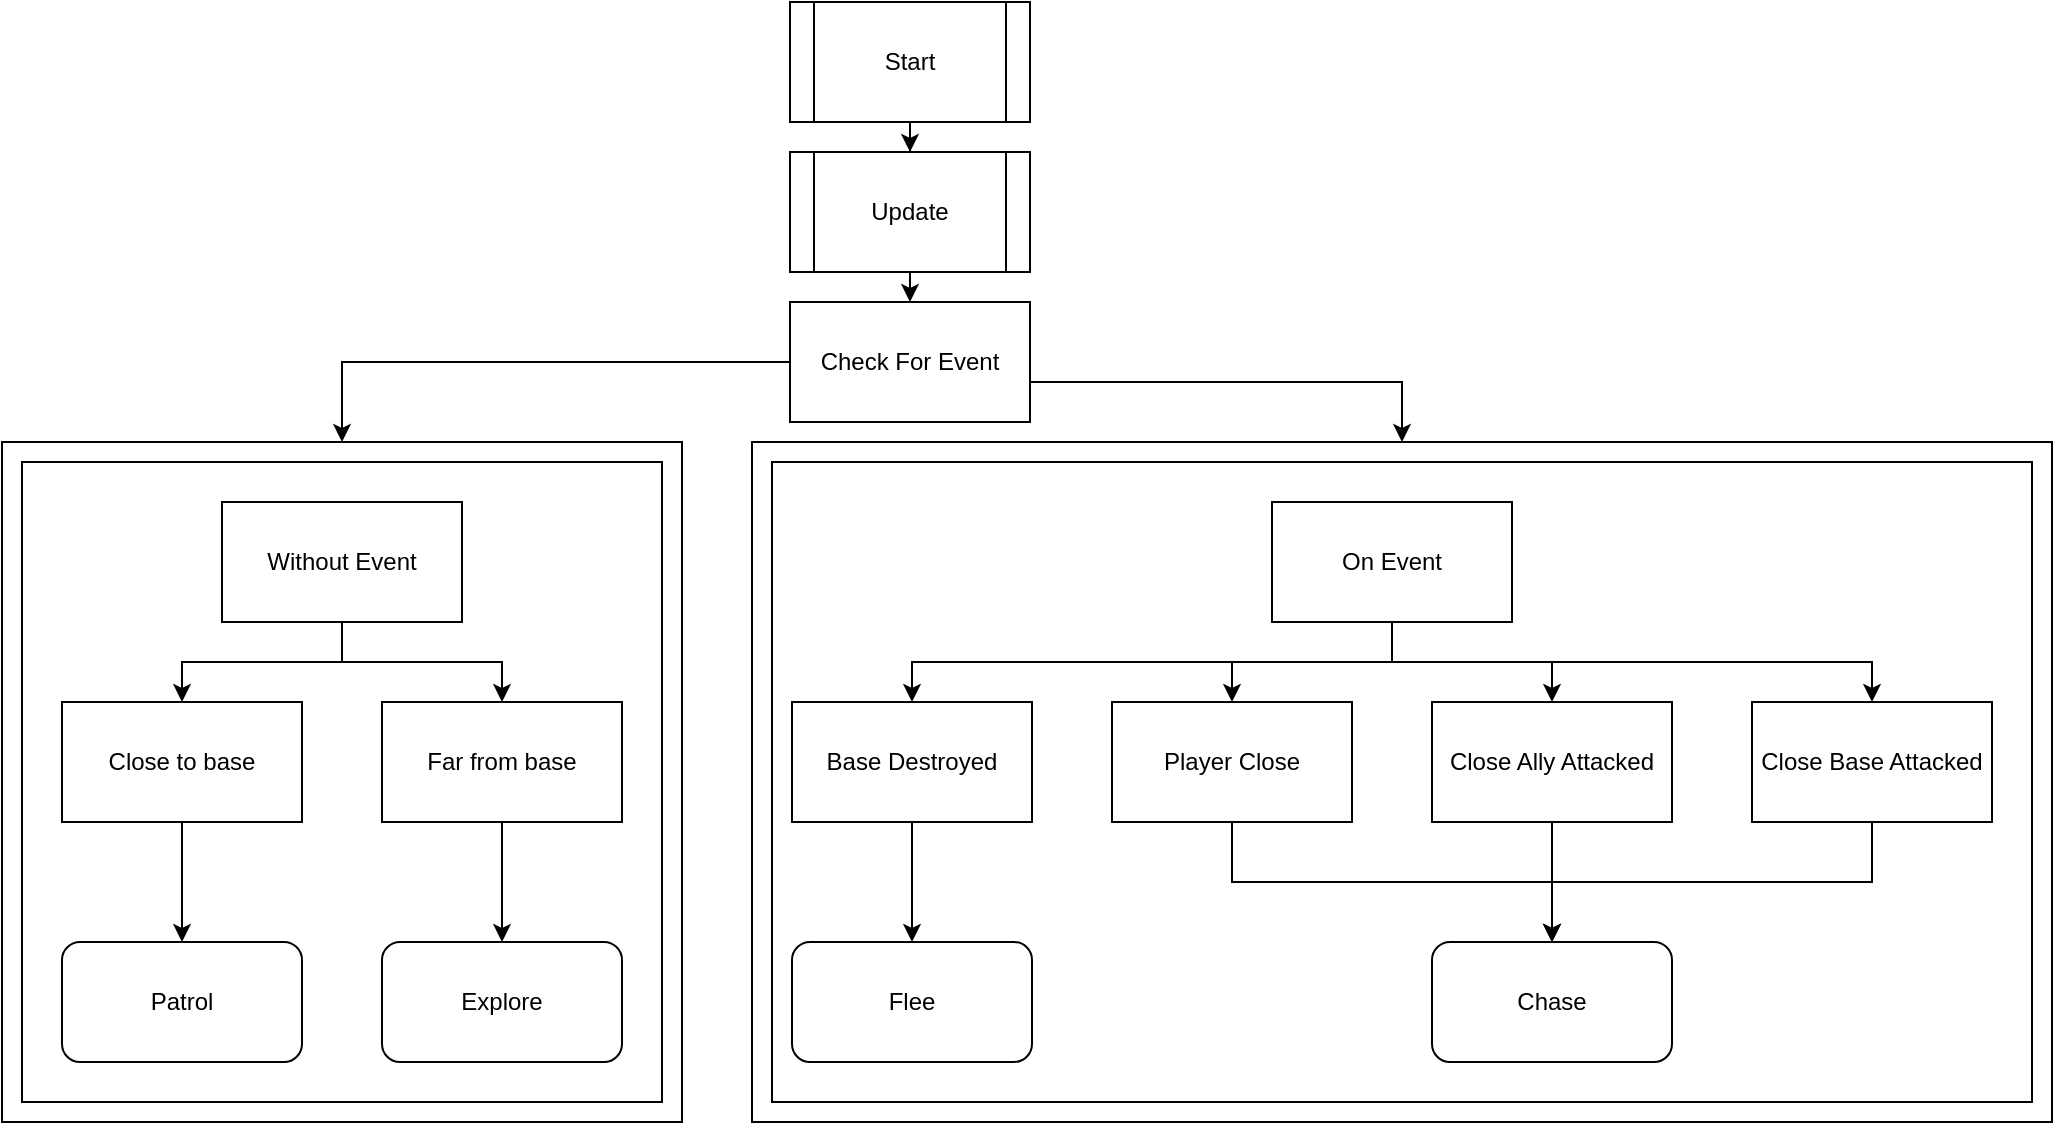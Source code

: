 <mxfile pages="1" version="11.2.4" type="github"><diagram id="Ft7tcwEUBo4oOj4gVolS" name="Page-1"><mxGraphModel dx="784" dy="738" grid="1" gridSize="10" guides="1" tooltips="1" connect="1" arrows="1" fold="1" page="1" pageScale="1" pageWidth="1169" pageHeight="827" math="0" shadow="0"><root><mxCell id="0"/><mxCell id="1" parent="0"/><mxCell id="B2u_tGZjk6QW1qB8xX3S-24" value="" style="verticalLabelPosition=bottom;verticalAlign=top;html=1;shape=mxgraph.basic.frame;dx=10;" parent="1" vertex="1"><mxGeometry x="130" y="230" width="340" height="340" as="geometry"/></mxCell><mxCell id="B2u_tGZjk6QW1qB8xX3S-44" style="edgeStyle=orthogonalEdgeStyle;rounded=0;orthogonalLoop=1;jettySize=auto;html=1;entryX=0.5;entryY=0;entryDx=0;entryDy=0;" parent="1" source="B2u_tGZjk6QW1qB8xX3S-1" target="B2u_tGZjk6QW1qB8xX3S-42" edge="1"><mxGeometry relative="1" as="geometry"/></mxCell><mxCell id="B2u_tGZjk6QW1qB8xX3S-1" value="Start" style="shape=process;whiteSpace=wrap;html=1;backgroundOutline=1;" parent="1" vertex="1"><mxGeometry x="524" y="10" width="120" height="60" as="geometry"/></mxCell><mxCell id="B2u_tGZjk6QW1qB8xX3S-22" style="edgeStyle=orthogonalEdgeStyle;rounded=0;orthogonalLoop=1;jettySize=auto;html=1;entryX=0.5;entryY=0;entryDx=0;entryDy=0;" parent="1" source="B2u_tGZjk6QW1qB8xX3S-6" target="B2u_tGZjk6QW1qB8xX3S-15" edge="1"><mxGeometry relative="1" as="geometry"/></mxCell><mxCell id="B2u_tGZjk6QW1qB8xX3S-6" value="Close to base" style="rounded=0;whiteSpace=wrap;html=1;" parent="1" vertex="1"><mxGeometry x="160" y="360" width="120" height="60" as="geometry"/></mxCell><mxCell id="B2u_tGZjk6QW1qB8xX3S-21" style="edgeStyle=orthogonalEdgeStyle;rounded=0;orthogonalLoop=1;jettySize=auto;html=1;entryX=0.5;entryY=0;entryDx=0;entryDy=0;" parent="1" source="B2u_tGZjk6QW1qB8xX3S-7" target="B2u_tGZjk6QW1qB8xX3S-16" edge="1"><mxGeometry relative="1" as="geometry"/></mxCell><mxCell id="B2u_tGZjk6QW1qB8xX3S-7" value="Far from base" style="rounded=0;whiteSpace=wrap;html=1;" parent="1" vertex="1"><mxGeometry x="320" y="360" width="120" height="60" as="geometry"/></mxCell><mxCell id="B2u_tGZjk6QW1qB8xX3S-33" style="edgeStyle=orthogonalEdgeStyle;rounded=0;orthogonalLoop=1;jettySize=auto;html=1;entryX=0.5;entryY=0;entryDx=0;entryDy=0;" parent="1" source="B2u_tGZjk6QW1qB8xX3S-8" target="B2u_tGZjk6QW1qB8xX3S-10" edge="1"><mxGeometry relative="1" as="geometry"/></mxCell><mxCell id="B2u_tGZjk6QW1qB8xX3S-34" style="edgeStyle=orthogonalEdgeStyle;rounded=0;orthogonalLoop=1;jettySize=auto;html=1;entryX=0.5;entryY=0;entryDx=0;entryDy=0;" parent="1" source="B2u_tGZjk6QW1qB8xX3S-8" target="B2u_tGZjk6QW1qB8xX3S-17" edge="1"><mxGeometry relative="1" as="geometry"/></mxCell><mxCell id="B2u_tGZjk6QW1qB8xX3S-35" style="edgeStyle=orthogonalEdgeStyle;rounded=0;orthogonalLoop=1;jettySize=auto;html=1;entryX=0.5;entryY=0;entryDx=0;entryDy=0;" parent="1" source="B2u_tGZjk6QW1qB8xX3S-8" target="B2u_tGZjk6QW1qB8xX3S-18" edge="1"><mxGeometry relative="1" as="geometry"><Array as="points"><mxPoint x="825" y="340"/><mxPoint x="585" y="340"/></Array></mxGeometry></mxCell><mxCell id="B2u_tGZjk6QW1qB8xX3S-36" style="edgeStyle=orthogonalEdgeStyle;rounded=0;orthogonalLoop=1;jettySize=auto;html=1;entryX=0.5;entryY=0;entryDx=0;entryDy=0;" parent="1" source="B2u_tGZjk6QW1qB8xX3S-8" target="B2u_tGZjk6QW1qB8xX3S-11" edge="1"><mxGeometry relative="1" as="geometry"><Array as="points"><mxPoint x="825" y="340"/><mxPoint x="1065" y="340"/></Array></mxGeometry></mxCell><mxCell id="B2u_tGZjk6QW1qB8xX3S-8" value="On Event" style="rounded=0;whiteSpace=wrap;html=1;" parent="1" vertex="1"><mxGeometry x="765" y="260" width="120" height="60" as="geometry"/></mxCell><mxCell id="B2u_tGZjk6QW1qB8xX3S-25" style="edgeStyle=orthogonalEdgeStyle;rounded=0;orthogonalLoop=1;jettySize=auto;html=1;entryX=0.5;entryY=0;entryDx=0;entryDy=0;" parent="1" source="B2u_tGZjk6QW1qB8xX3S-9" target="B2u_tGZjk6QW1qB8xX3S-7" edge="1"><mxGeometry relative="1" as="geometry"/></mxCell><mxCell id="B2u_tGZjk6QW1qB8xX3S-26" style="edgeStyle=orthogonalEdgeStyle;rounded=0;orthogonalLoop=1;jettySize=auto;html=1;exitX=0;exitY=0.5;exitDx=0;exitDy=0;entryX=0.5;entryY=0;entryDx=0;entryDy=0;" parent="1" source="B2u_tGZjk6QW1qB8xX3S-9" target="B2u_tGZjk6QW1qB8xX3S-6" edge="1"><mxGeometry relative="1" as="geometry"><Array as="points"><mxPoint x="240" y="320"/><mxPoint x="300" y="320"/><mxPoint x="300" y="340"/><mxPoint x="220" y="340"/></Array></mxGeometry></mxCell><mxCell id="B2u_tGZjk6QW1qB8xX3S-9" value="Without Event" style="rounded=0;whiteSpace=wrap;html=1;" parent="1" vertex="1"><mxGeometry x="240" y="260" width="120" height="60" as="geometry"/></mxCell><mxCell id="B2u_tGZjk6QW1qB8xX3S-40" style="edgeStyle=orthogonalEdgeStyle;rounded=0;orthogonalLoop=1;jettySize=auto;html=1;entryX=0.5;entryY=0;entryDx=0;entryDy=0;" parent="1" source="B2u_tGZjk6QW1qB8xX3S-10" target="B2u_tGZjk6QW1qB8xX3S-14" edge="1"><mxGeometry relative="1" as="geometry"><Array as="points"><mxPoint x="745" y="450"/><mxPoint x="905" y="450"/></Array></mxGeometry></mxCell><mxCell id="B2u_tGZjk6QW1qB8xX3S-10" value="Player Close" style="rounded=0;whiteSpace=wrap;html=1;" parent="1" vertex="1"><mxGeometry x="685" y="360" width="120" height="60" as="geometry"/></mxCell><mxCell id="B2u_tGZjk6QW1qB8xX3S-51" style="edgeStyle=orthogonalEdgeStyle;rounded=0;orthogonalLoop=1;jettySize=auto;html=1;entryX=0.5;entryY=0;entryDx=0;entryDy=0;" parent="1" source="B2u_tGZjk6QW1qB8xX3S-11" target="B2u_tGZjk6QW1qB8xX3S-14" edge="1"><mxGeometry relative="1" as="geometry"><Array as="points"><mxPoint x="1065" y="450"/><mxPoint x="905" y="450"/></Array></mxGeometry></mxCell><mxCell id="B2u_tGZjk6QW1qB8xX3S-11" value="Close Base Attacked" style="rounded=0;whiteSpace=wrap;html=1;" parent="1" vertex="1"><mxGeometry x="1005" y="360" width="120" height="60" as="geometry"/></mxCell><mxCell id="B2u_tGZjk6QW1qB8xX3S-13" value="Flee" style="rounded=1;whiteSpace=wrap;html=1;" parent="1" vertex="1"><mxGeometry x="525" y="480" width="120" height="60" as="geometry"/></mxCell><mxCell id="B2u_tGZjk6QW1qB8xX3S-14" value="Chase" style="rounded=1;whiteSpace=wrap;html=1;" parent="1" vertex="1"><mxGeometry x="845" y="480" width="120" height="60" as="geometry"/></mxCell><mxCell id="B2u_tGZjk6QW1qB8xX3S-15" value="Patrol" style="rounded=1;whiteSpace=wrap;html=1;" parent="1" vertex="1"><mxGeometry x="160" y="480" width="120" height="60" as="geometry"/></mxCell><mxCell id="B2u_tGZjk6QW1qB8xX3S-16" value="Explore" style="rounded=1;whiteSpace=wrap;html=1;" parent="1" vertex="1"><mxGeometry x="320" y="480" width="120" height="60" as="geometry"/></mxCell><mxCell id="B2u_tGZjk6QW1qB8xX3S-37" style="edgeStyle=orthogonalEdgeStyle;rounded=0;orthogonalLoop=1;jettySize=auto;html=1;entryX=0.5;entryY=0;entryDx=0;entryDy=0;" parent="1" source="B2u_tGZjk6QW1qB8xX3S-17" target="B2u_tGZjk6QW1qB8xX3S-14" edge="1"><mxGeometry relative="1" as="geometry"/></mxCell><mxCell id="B2u_tGZjk6QW1qB8xX3S-17" value="Close Ally Attacked" style="rounded=0;whiteSpace=wrap;html=1;" parent="1" vertex="1"><mxGeometry x="845" y="360" width="120" height="60" as="geometry"/></mxCell><mxCell id="B2u_tGZjk6QW1qB8xX3S-39" style="edgeStyle=orthogonalEdgeStyle;rounded=0;orthogonalLoop=1;jettySize=auto;html=1;entryX=0.5;entryY=0;entryDx=0;entryDy=0;" parent="1" source="B2u_tGZjk6QW1qB8xX3S-18" target="B2u_tGZjk6QW1qB8xX3S-13" edge="1"><mxGeometry relative="1" as="geometry"/></mxCell><mxCell id="B2u_tGZjk6QW1qB8xX3S-18" value="Base Destroyed" style="rounded=0;whiteSpace=wrap;html=1;" parent="1" vertex="1"><mxGeometry x="525" y="360" width="120" height="60" as="geometry"/></mxCell><mxCell id="B2u_tGZjk6QW1qB8xX3S-31" style="edgeStyle=orthogonalEdgeStyle;rounded=0;orthogonalLoop=1;jettySize=auto;html=1;entryX=0.5;entryY=0;entryDx=0;entryDy=0;entryPerimeter=0;" parent="1" source="B2u_tGZjk6QW1qB8xX3S-27" target="B2u_tGZjk6QW1qB8xX3S-28" edge="1"><mxGeometry relative="1" as="geometry"><Array as="points"><mxPoint x="830" y="200"/></Array></mxGeometry></mxCell><mxCell id="B2u_tGZjk6QW1qB8xX3S-48" style="edgeStyle=orthogonalEdgeStyle;rounded=0;orthogonalLoop=1;jettySize=auto;html=1;entryX=0.5;entryY=0;entryDx=0;entryDy=0;entryPerimeter=0;" parent="1" source="B2u_tGZjk6QW1qB8xX3S-27" target="B2u_tGZjk6QW1qB8xX3S-24" edge="1"><mxGeometry relative="1" as="geometry"/></mxCell><mxCell id="B2u_tGZjk6QW1qB8xX3S-27" value="Check For Event" style="rounded=0;whiteSpace=wrap;html=1;" parent="1" vertex="1"><mxGeometry x="524" y="160" width="120" height="60" as="geometry"/></mxCell><mxCell id="B2u_tGZjk6QW1qB8xX3S-28" value="" style="verticalLabelPosition=bottom;verticalAlign=top;html=1;shape=mxgraph.basic.frame;dx=10;" parent="1" vertex="1"><mxGeometry x="505" y="230" width="650" height="340" as="geometry"/></mxCell><mxCell id="B2u_tGZjk6QW1qB8xX3S-43" style="edgeStyle=orthogonalEdgeStyle;rounded=0;orthogonalLoop=1;jettySize=auto;html=1;exitX=0.5;exitY=1;exitDx=0;exitDy=0;entryX=0.5;entryY=0;entryDx=0;entryDy=0;" parent="1" source="B2u_tGZjk6QW1qB8xX3S-42" target="B2u_tGZjk6QW1qB8xX3S-27" edge="1"><mxGeometry relative="1" as="geometry"/></mxCell><mxCell id="B2u_tGZjk6QW1qB8xX3S-42" value="&lt;div&gt;Update&lt;/div&gt;" style="shape=process;whiteSpace=wrap;html=1;backgroundOutline=1;" parent="1" vertex="1"><mxGeometry x="524" y="85" width="120" height="60" as="geometry"/></mxCell></root></mxGraphModel></diagram></mxfile>
